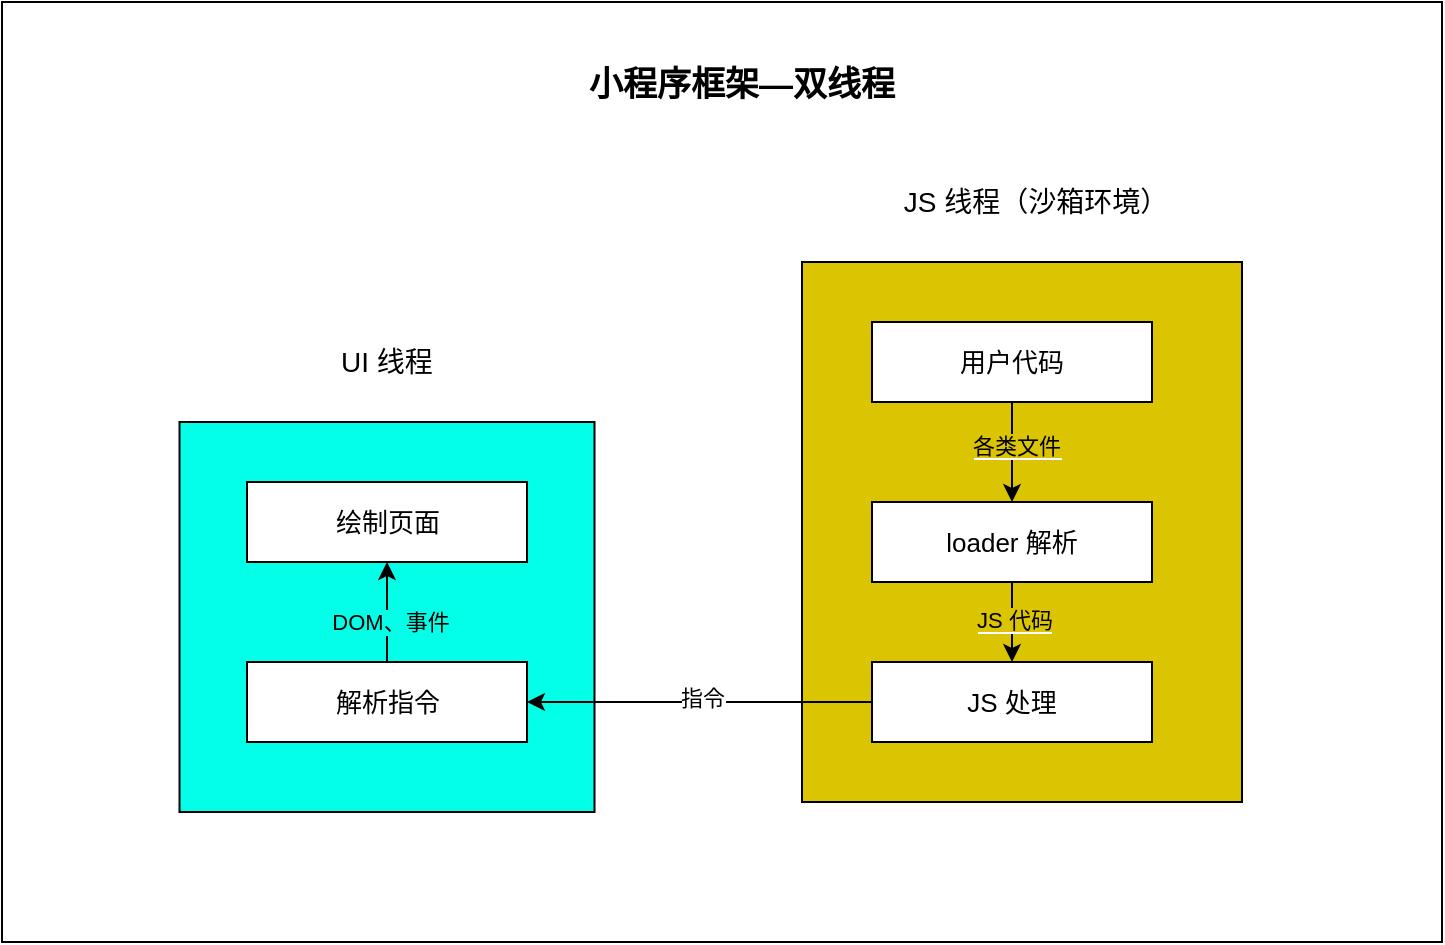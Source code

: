 <mxfile version="13.10.4" type="github">
  <diagram id="fkW-WRKrugtxqqPaf0fZ" name="Page-1">
    <mxGraphModel dx="946" dy="557" grid="1" gridSize="10" guides="1" tooltips="1" connect="1" arrows="1" fold="1" page="1" pageScale="1" pageWidth="3300" pageHeight="4681" math="0" shadow="0">
      <root>
        <mxCell id="0" />
        <mxCell id="1" parent="0" />
        <mxCell id="IVuxKr_WU32hDrAVXjeR-33" value="" style="rounded=0;whiteSpace=wrap;html=1;" vertex="1" parent="1">
          <mxGeometry x="150" y="40" width="720" height="470" as="geometry" />
        </mxCell>
        <mxCell id="IVuxKr_WU32hDrAVXjeR-34" value="" style="rounded=0;whiteSpace=wrap;html=1;fillColor=#DBC402;" vertex="1" parent="1">
          <mxGeometry x="550" y="170" width="220" height="270" as="geometry" />
        </mxCell>
        <mxCell id="IVuxKr_WU32hDrAVXjeR-35" style="edgeStyle=orthogonalEdgeStyle;rounded=0;orthogonalLoop=1;jettySize=auto;html=1;exitX=0.5;exitY=1;exitDx=0;exitDy=0;entryX=0.5;entryY=0;entryDx=0;entryDy=0;" edge="1" parent="1" source="IVuxKr_WU32hDrAVXjeR-36" target="IVuxKr_WU32hDrAVXjeR-38">
          <mxGeometry relative="1" as="geometry" />
        </mxCell>
        <mxCell id="IVuxKr_WU32hDrAVXjeR-55" value="&lt;span style=&quot;background-color: rgb(219 , 196 , 2)&quot;&gt;各类文件&lt;/span&gt;" style="edgeLabel;html=1;align=center;verticalAlign=middle;resizable=0;points=[];" vertex="1" connectable="0" parent="IVuxKr_WU32hDrAVXjeR-35">
          <mxGeometry x="-0.139" y="2" relative="1" as="geometry">
            <mxPoint as="offset" />
          </mxGeometry>
        </mxCell>
        <mxCell id="IVuxKr_WU32hDrAVXjeR-36" value="&lt;font style=&quot;font-size: 13px&quot;&gt;用户代码&lt;/font&gt;" style="rounded=0;whiteSpace=wrap;html=1;" vertex="1" parent="1">
          <mxGeometry x="585" y="200" width="140" height="40" as="geometry" />
        </mxCell>
        <mxCell id="IVuxKr_WU32hDrAVXjeR-59" style="edgeStyle=orthogonalEdgeStyle;rounded=0;orthogonalLoop=1;jettySize=auto;html=1;exitX=0.5;exitY=1;exitDx=0;exitDy=0;entryX=0.5;entryY=0;entryDx=0;entryDy=0;" edge="1" parent="1" source="IVuxKr_WU32hDrAVXjeR-38" target="IVuxKr_WU32hDrAVXjeR-40">
          <mxGeometry relative="1" as="geometry" />
        </mxCell>
        <mxCell id="IVuxKr_WU32hDrAVXjeR-60" value="&lt;span style=&quot;background-color: rgb(219 , 196 , 2)&quot;&gt;JS 代码&lt;/span&gt;" style="edgeLabel;html=1;align=center;verticalAlign=middle;resizable=0;points=[];" vertex="1" connectable="0" parent="IVuxKr_WU32hDrAVXjeR-59">
          <mxGeometry x="-0.05" y="1" relative="1" as="geometry">
            <mxPoint as="offset" />
          </mxGeometry>
        </mxCell>
        <mxCell id="IVuxKr_WU32hDrAVXjeR-38" value="&lt;font style=&quot;font-size: 13px&quot;&gt;loader 解析&lt;/font&gt;" style="rounded=0;whiteSpace=wrap;html=1;" vertex="1" parent="1">
          <mxGeometry x="585" y="290" width="140" height="40" as="geometry" />
        </mxCell>
        <mxCell id="IVuxKr_WU32hDrAVXjeR-40" value="&lt;font style=&quot;font-size: 13px&quot;&gt;JS 处理&lt;/font&gt;" style="rounded=0;whiteSpace=wrap;html=1;" vertex="1" parent="1">
          <mxGeometry x="585" y="370" width="140" height="40" as="geometry" />
        </mxCell>
        <mxCell id="IVuxKr_WU32hDrAVXjeR-41" value="&lt;font style=&quot;font-size: 14px&quot;&gt;JS 线程（沙箱环境）&lt;/font&gt;" style="text;html=1;strokeColor=none;fillColor=none;align=center;verticalAlign=middle;whiteSpace=wrap;rounded=0;" vertex="1" parent="1">
          <mxGeometry x="593.75" y="130" width="146.25" height="20" as="geometry" />
        </mxCell>
        <mxCell id="IVuxKr_WU32hDrAVXjeR-42" value="&lt;font style=&quot;font-size: 14px&quot;&gt;UI 线程&lt;/font&gt;" style="text;html=1;strokeColor=none;fillColor=none;align=center;verticalAlign=middle;whiteSpace=wrap;rounded=0;" vertex="1" parent="1">
          <mxGeometry x="310" y="210" width="65" height="20" as="geometry" />
        </mxCell>
        <mxCell id="IVuxKr_WU32hDrAVXjeR-48" value="" style="rounded=0;whiteSpace=wrap;html=1;fillColor=#03FFE7;" vertex="1" parent="1">
          <mxGeometry x="238.75" y="250" width="207.5" height="195" as="geometry" />
        </mxCell>
        <mxCell id="IVuxKr_WU32hDrAVXjeR-49" style="edgeStyle=orthogonalEdgeStyle;rounded=0;orthogonalLoop=1;jettySize=auto;html=1;exitX=0.5;exitY=0;exitDx=0;exitDy=0;entryX=0.5;entryY=1;entryDx=0;entryDy=0;" edge="1" parent="1" source="IVuxKr_WU32hDrAVXjeR-50" target="IVuxKr_WU32hDrAVXjeR-51">
          <mxGeometry relative="1" as="geometry" />
        </mxCell>
        <mxCell id="IVuxKr_WU32hDrAVXjeR-58" value="DOM、事件" style="edgeLabel;html=1;align=center;verticalAlign=middle;resizable=0;points=[];labelBackgroundColor=#03FFE7;" vertex="1" connectable="0" parent="IVuxKr_WU32hDrAVXjeR-49">
          <mxGeometry x="-0.2" relative="1" as="geometry">
            <mxPoint x="1" as="offset" />
          </mxGeometry>
        </mxCell>
        <mxCell id="IVuxKr_WU32hDrAVXjeR-50" value="&lt;font style=&quot;font-size: 13px&quot;&gt;解析指令&lt;/font&gt;" style="rounded=0;whiteSpace=wrap;html=1;" vertex="1" parent="1">
          <mxGeometry x="272.5" y="370" width="140" height="40" as="geometry" />
        </mxCell>
        <mxCell id="IVuxKr_WU32hDrAVXjeR-51" value="&lt;font style=&quot;font-size: 13px&quot;&gt;绘制页面&lt;/font&gt;" style="rounded=0;whiteSpace=wrap;html=1;" vertex="1" parent="1">
          <mxGeometry x="272.5" y="280" width="140" height="40" as="geometry" />
        </mxCell>
        <mxCell id="IVuxKr_WU32hDrAVXjeR-53" value="" style="endArrow=classic;html=1;entryX=1;entryY=0.5;entryDx=0;entryDy=0;exitX=0;exitY=0.5;exitDx=0;exitDy=0;" edge="1" parent="1" source="IVuxKr_WU32hDrAVXjeR-40" target="IVuxKr_WU32hDrAVXjeR-50">
          <mxGeometry width="50" height="50" relative="1" as="geometry">
            <mxPoint x="460" y="480" as="sourcePoint" />
            <mxPoint x="510" y="430" as="targetPoint" />
          </mxGeometry>
        </mxCell>
        <mxCell id="IVuxKr_WU32hDrAVXjeR-61" value="指令" style="edgeLabel;html=1;align=center;verticalAlign=middle;resizable=0;points=[];" vertex="1" connectable="0" parent="IVuxKr_WU32hDrAVXjeR-53">
          <mxGeometry x="-0.015" y="-2" relative="1" as="geometry">
            <mxPoint as="offset" />
          </mxGeometry>
        </mxCell>
        <mxCell id="IVuxKr_WU32hDrAVXjeR-56" value="&lt;b&gt;&lt;font style=&quot;font-size: 17px&quot;&gt;小程序框架—双线程&lt;/font&gt;&lt;/b&gt;" style="text;html=1;strokeColor=none;fillColor=none;align=center;verticalAlign=middle;whiteSpace=wrap;rounded=0;" vertex="1" parent="1">
          <mxGeometry x="430" y="72" width="180" height="20" as="geometry" />
        </mxCell>
      </root>
    </mxGraphModel>
  </diagram>
</mxfile>
